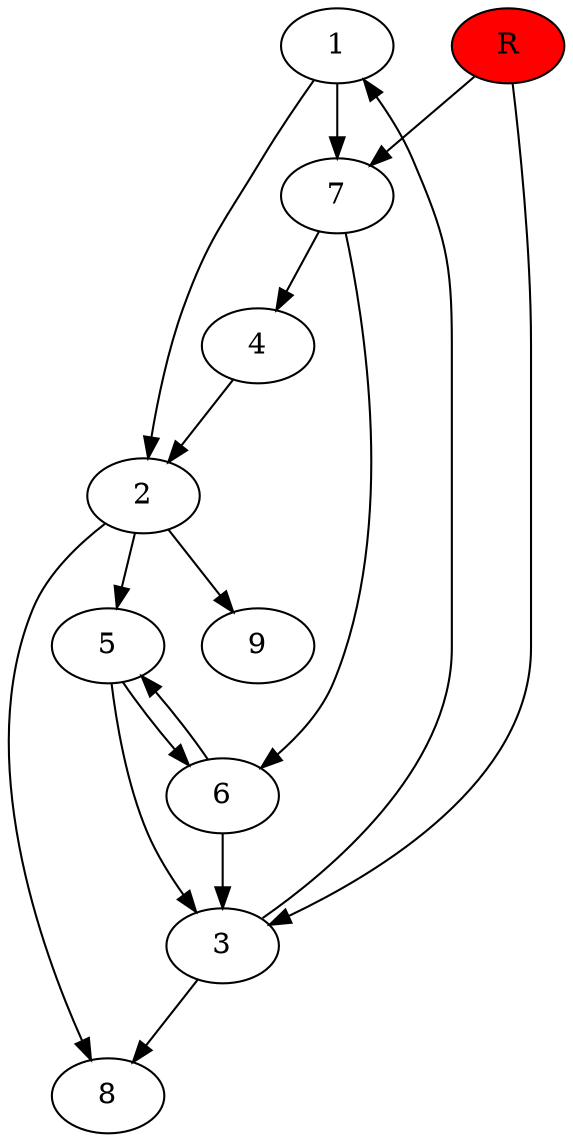 digraph prb39735 {
	1
	2
	3
	4
	5
	6
	7
	8
	R [fillcolor="#ff0000" style=filled]
	1 -> 2
	1 -> 7
	2 -> 5
	2 -> 8
	2 -> 9
	3 -> 1
	3 -> 8
	4 -> 2
	5 -> 3
	5 -> 6
	6 -> 3
	6 -> 5
	7 -> 4
	7 -> 6
	R -> 3
	R -> 7
}
